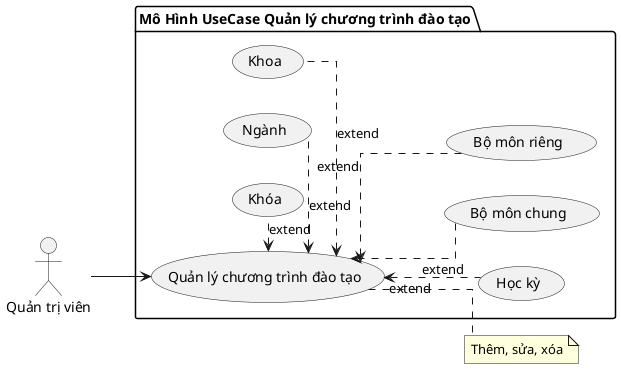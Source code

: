 @startuml uc
skinparam linetype ortho
' scale  2/3
left to right direction
actor "Quản trị viên" as ad

package "Mô Hình UseCase Quản lý chương trình đào tạo" {
  usecase "Quản lý chương trình đào tạo" as qlctdt
  usecase "Khoa" as k
  usecase "Ngành" as nganh
  usecase "Khóa" as khoa
  usecase "Học kỳ" as hk 
  usecase "Bộ môn chung" as bmc 
  usecase "Bộ môn riêng" as bmr
}

ad --> qlctdt
qlctdt <. k : extend
qlctdt <. nganh : extend
qlctdt <. khoa : extend
qlctdt <.. hk : extend
qlctdt <.. bmc : extend
qlctdt <.. bmr : extend

 note right of qlctdt : Thêm, sửa, xóa
@enduml